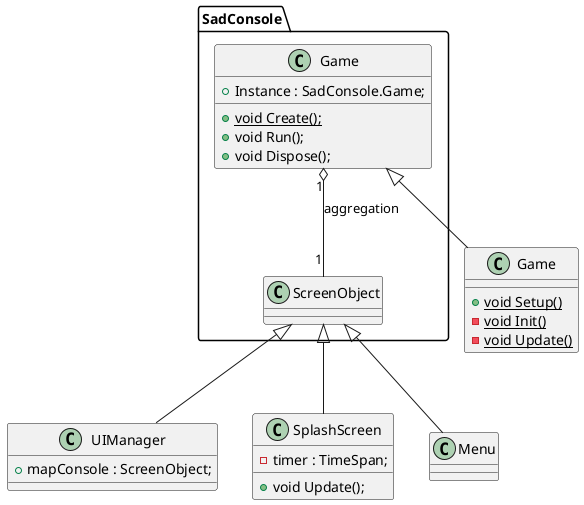 'how to use:
'   CTRL+P -> "> PlantUML preview" 

@startuml test

Class SadConsole.Game{
    + Instance : SadConsole.Game;

    + {static} void Create();
    + void Run();
    + void Dispose();
}

Class SadConsole.ScreenObject{

}

Class UIManager{
    + mapConsole : ScreenObject;
}

Class SplashScreen{
    - timer : TimeSpan;

    + void Update();
}

Class Menu{

}

Class Game{
    + {static} void Setup()
    - {static} void Init()
    - {static} void Update()
}

SadConsole.Game "1" o-- "1" SadConsole.ScreenObject : aggregation

SadConsole.Game <|-- Game
SadConsole.ScreenObject <|-- UIManager
SadConsole.ScreenObject <|-- SplashScreen
SadConsole.ScreenObject <|-- Menu


@enduml